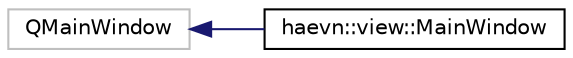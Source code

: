 digraph "Graphical Class Hierarchy"
{
 // LATEX_PDF_SIZE
  edge [fontname="Helvetica",fontsize="10",labelfontname="Helvetica",labelfontsize="10"];
  node [fontname="Helvetica",fontsize="10",shape=record];
  rankdir="LR";
  Node32 [label="QMainWindow",height=0.2,width=0.4,color="grey75", fillcolor="white", style="filled",tooltip=" "];
  Node32 -> Node0 [dir="back",color="midnightblue",fontsize="10",style="solid",fontname="Helvetica"];
  Node0 [label="haevn::view::MainWindow",height=0.2,width=0.4,color="black", fillcolor="white", style="filled",URL="$classhaevn_1_1view_1_1_main_window.html",tooltip="This class is the main window, which is the root for every other window/widget."];
}
